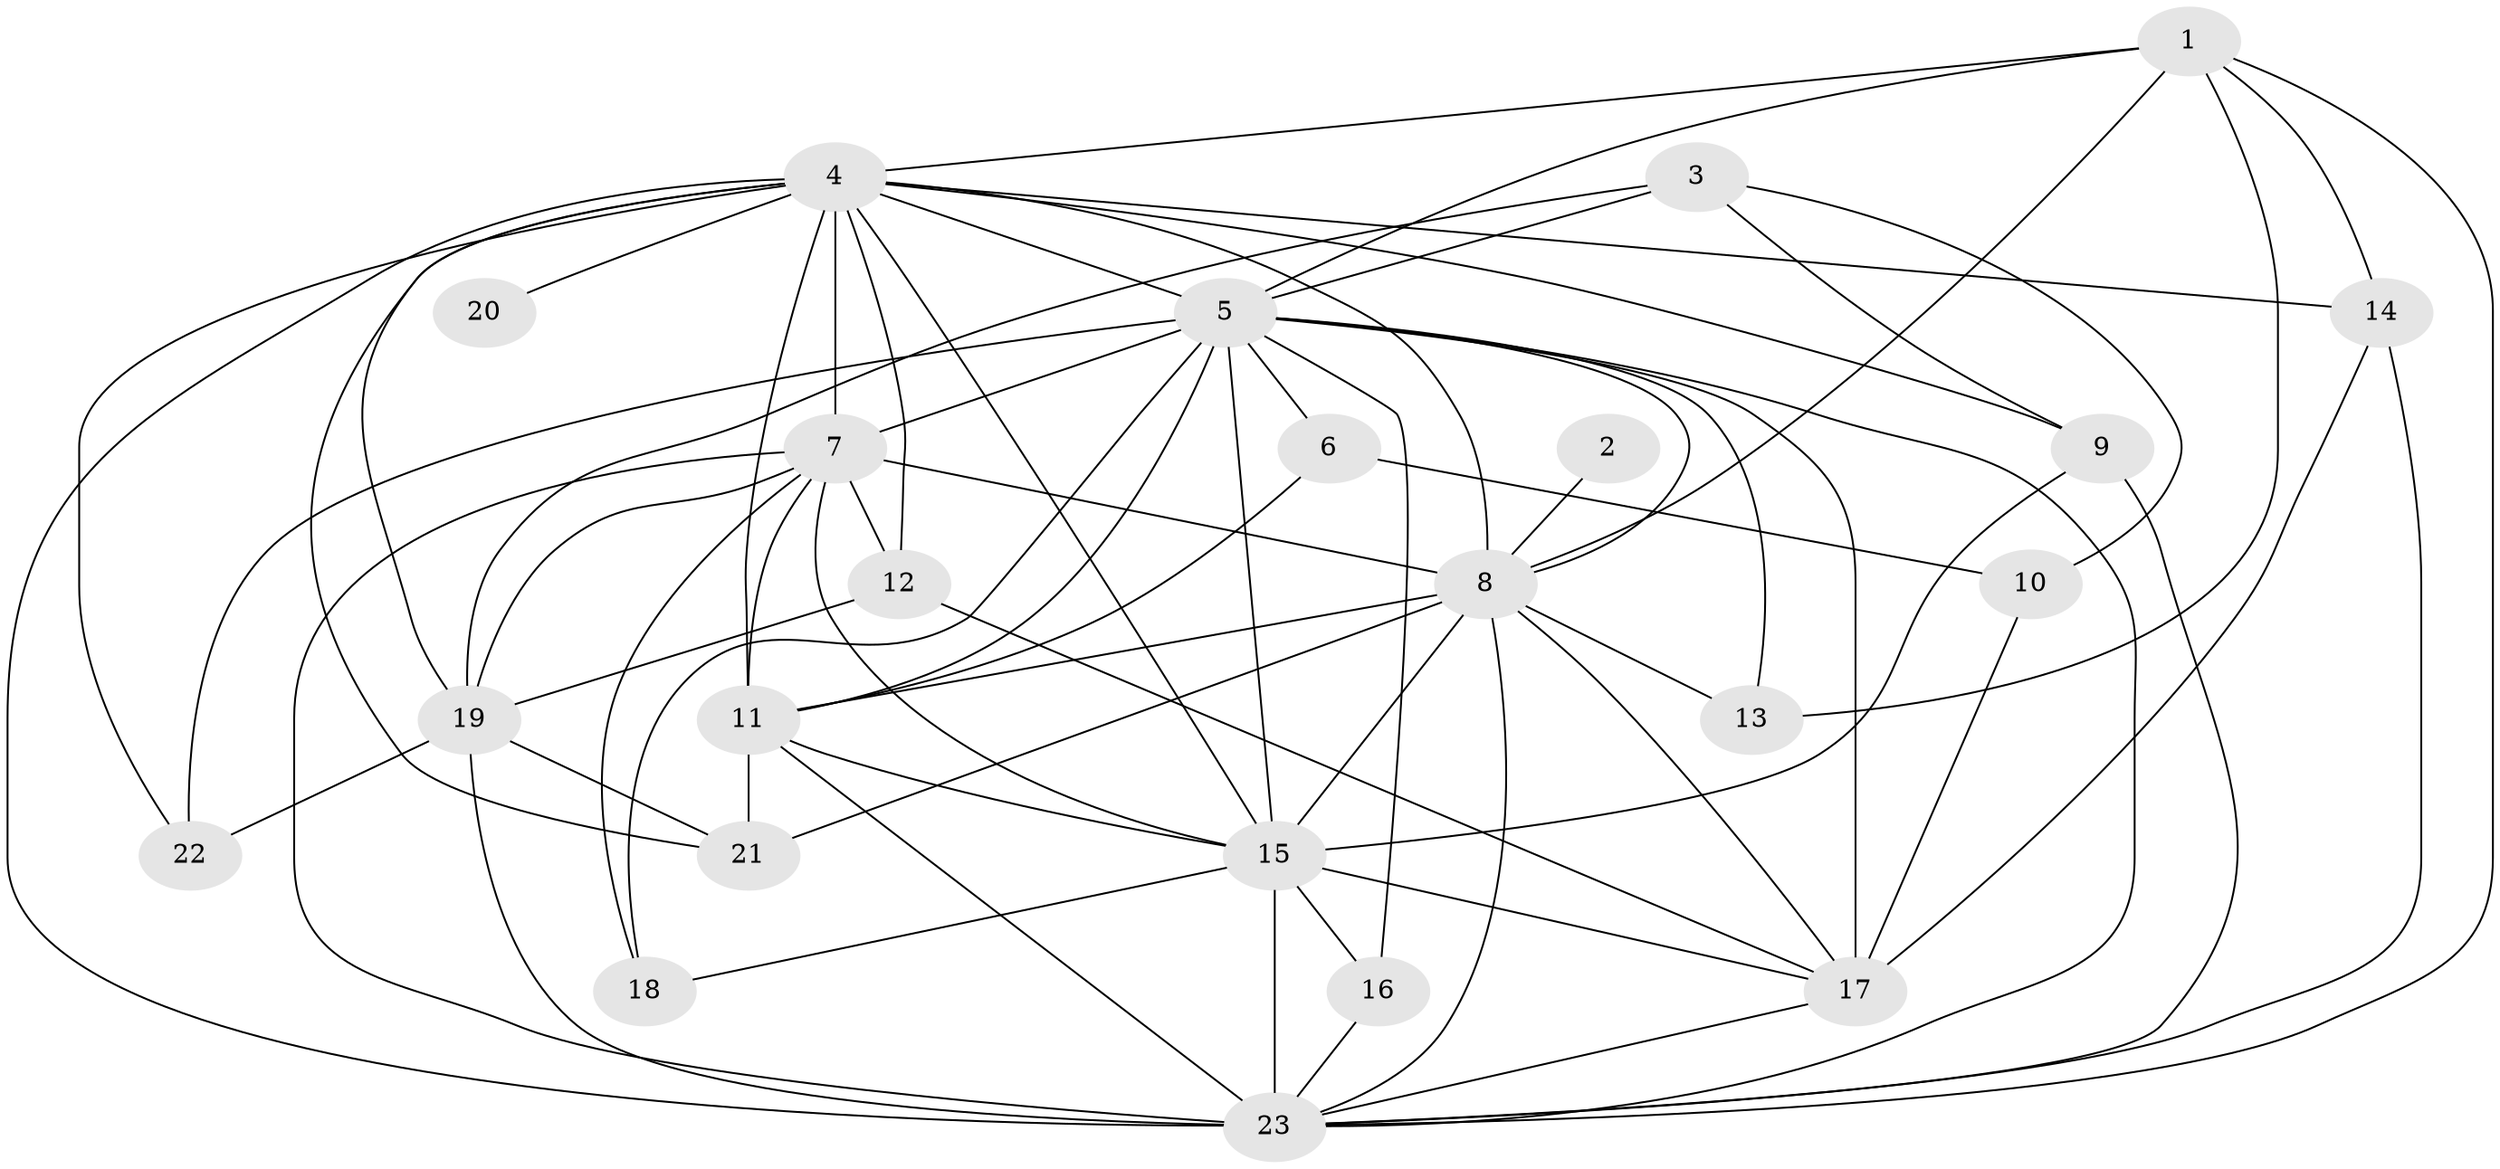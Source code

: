 // original degree distribution, {16: 0.014925373134328358, 11: 0.029850746268656716, 17: 0.04477611940298507, 18: 0.029850746268656716, 13: 0.014925373134328358, 22: 0.014925373134328358, 3: 0.208955223880597, 5: 0.014925373134328358, 10: 0.014925373134328358, 2: 0.4925373134328358, 4: 0.1044776119402985, 7: 0.014925373134328358}
// Generated by graph-tools (version 1.1) at 2025/36/03/04/25 23:36:19]
// undirected, 23 vertices, 69 edges
graph export_dot {
  node [color=gray90,style=filled];
  1;
  2;
  3;
  4;
  5;
  6;
  7;
  8;
  9;
  10;
  11;
  12;
  13;
  14;
  15;
  16;
  17;
  18;
  19;
  20;
  21;
  22;
  23;
  1 -- 4 [weight=1.0];
  1 -- 5 [weight=1.0];
  1 -- 8 [weight=1.0];
  1 -- 13 [weight=1.0];
  1 -- 14 [weight=1.0];
  1 -- 23 [weight=1.0];
  2 -- 8 [weight=1.0];
  3 -- 5 [weight=1.0];
  3 -- 9 [weight=1.0];
  3 -- 10 [weight=1.0];
  3 -- 19 [weight=1.0];
  4 -- 5 [weight=2.0];
  4 -- 7 [weight=2.0];
  4 -- 8 [weight=1.0];
  4 -- 9 [weight=2.0];
  4 -- 11 [weight=4.0];
  4 -- 12 [weight=1.0];
  4 -- 14 [weight=1.0];
  4 -- 15 [weight=2.0];
  4 -- 19 [weight=1.0];
  4 -- 20 [weight=1.0];
  4 -- 21 [weight=1.0];
  4 -- 22 [weight=1.0];
  4 -- 23 [weight=1.0];
  5 -- 6 [weight=2.0];
  5 -- 7 [weight=4.0];
  5 -- 8 [weight=3.0];
  5 -- 11 [weight=2.0];
  5 -- 13 [weight=2.0];
  5 -- 15 [weight=6.0];
  5 -- 16 [weight=1.0];
  5 -- 17 [weight=2.0];
  5 -- 18 [weight=1.0];
  5 -- 22 [weight=1.0];
  5 -- 23 [weight=3.0];
  6 -- 10 [weight=1.0];
  6 -- 11 [weight=1.0];
  7 -- 8 [weight=2.0];
  7 -- 11 [weight=2.0];
  7 -- 12 [weight=1.0];
  7 -- 15 [weight=5.0];
  7 -- 18 [weight=1.0];
  7 -- 19 [weight=1.0];
  7 -- 23 [weight=2.0];
  8 -- 11 [weight=2.0];
  8 -- 13 [weight=1.0];
  8 -- 15 [weight=4.0];
  8 -- 17 [weight=1.0];
  8 -- 21 [weight=1.0];
  8 -- 23 [weight=1.0];
  9 -- 15 [weight=2.0];
  9 -- 23 [weight=1.0];
  10 -- 17 [weight=2.0];
  11 -- 15 [weight=2.0];
  11 -- 21 [weight=2.0];
  11 -- 23 [weight=3.0];
  12 -- 17 [weight=1.0];
  12 -- 19 [weight=1.0];
  14 -- 17 [weight=1.0];
  14 -- 23 [weight=1.0];
  15 -- 16 [weight=1.0];
  15 -- 17 [weight=1.0];
  15 -- 18 [weight=1.0];
  15 -- 23 [weight=3.0];
  16 -- 23 [weight=1.0];
  17 -- 23 [weight=1.0];
  19 -- 21 [weight=1.0];
  19 -- 22 [weight=1.0];
  19 -- 23 [weight=1.0];
}
